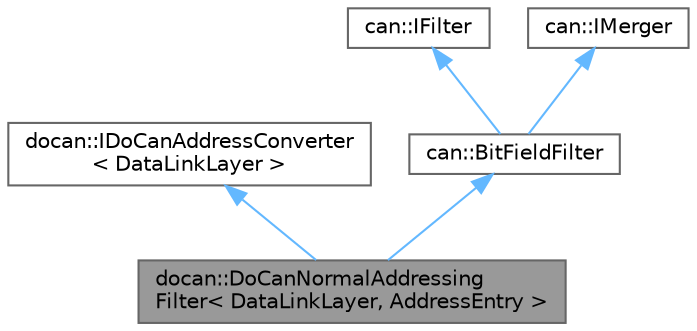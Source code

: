 digraph "docan::DoCanNormalAddressingFilter&lt; DataLinkLayer, AddressEntry &gt;"
{
 // LATEX_PDF_SIZE
  bgcolor="transparent";
  edge [fontname=Helvetica,fontsize=10,labelfontname=Helvetica,labelfontsize=10];
  node [fontname=Helvetica,fontsize=10,shape=box,height=0.2,width=0.4];
  Node1 [id="Node000001",label="docan::DoCanNormalAddressing\lFilter\< DataLinkLayer, AddressEntry \>",height=0.2,width=0.4,color="gray40", fillcolor="grey60", style="filled", fontcolor="black",tooltip=" "];
  Node2 -> Node1 [id="edge1_Node000001_Node000002",dir="back",color="steelblue1",style="solid",tooltip=" "];
  Node2 [id="Node000002",label="docan::IDoCanAddressConverter\l\< DataLinkLayer \>",height=0.2,width=0.4,color="gray40", fillcolor="white", style="filled",URL="$de/d5d/classdocan_1_1IDoCanAddressConverter.html",tooltip=" "];
  Node3 -> Node1 [id="edge2_Node000001_Node000003",dir="back",color="steelblue1",style="solid",tooltip=" "];
  Node3 [id="Node000003",label="can::BitFieldFilter",height=0.2,width=0.4,color="gray40", fillcolor="white", style="filled",URL="$db/d97/classcan_1_1BitFieldFilter.html",tooltip=" "];
  Node4 -> Node3 [id="edge3_Node000003_Node000004",dir="back",color="steelblue1",style="solid",tooltip=" "];
  Node4 [id="Node000004",label="can::IFilter",height=0.2,width=0.4,color="gray40", fillcolor="white", style="filled",URL="$d3/da9/classcan_1_1IFilter.html",tooltip=" "];
  Node5 -> Node3 [id="edge4_Node000003_Node000005",dir="back",color="steelblue1",style="solid",tooltip=" "];
  Node5 [id="Node000005",label="can::IMerger",height=0.2,width=0.4,color="gray40", fillcolor="white", style="filled",URL="$d7/d6b/classcan_1_1IMerger.html",tooltip=" "];
}
